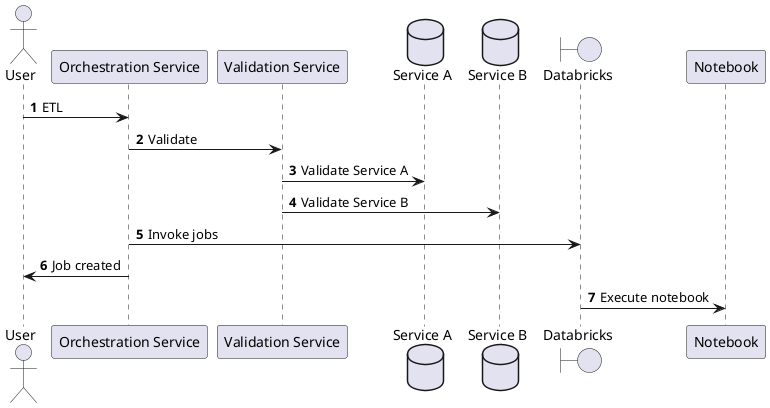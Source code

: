 @startuml
autonumber
actor       User       as end_user
participant "Orchestration Service" as orchestration_service
participant "Validation Service" as validation_service
database "Service A" as database_a
database "Service B" as database_b
Boundary "Databricks" as data_bricks
participant "Notebook" as notebook

end_user -> orchestration_service : ETL
orchestration_service -> validation_service : Validate
validation_service -> database_a : Validate Service A
validation_service -> database_b : Validate Service B
orchestration_service -> data_bricks : Invoke jobs
orchestration_service -> end_user : Job created
data_bricks -> notebook : Execute notebook

@enduml